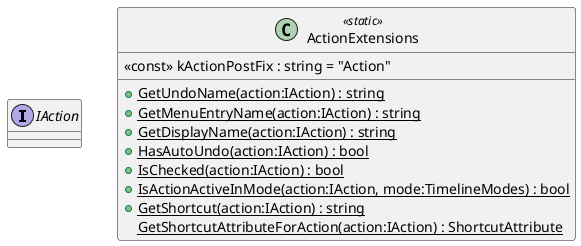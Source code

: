 @startuml
interface IAction {
}
class ActionExtensions <<static>> {
    <<const>> kActionPostFix : string = "Action"
    + {static} GetUndoName(action:IAction) : string
    + {static} GetMenuEntryName(action:IAction) : string
    + {static} GetDisplayName(action:IAction) : string
    + {static} HasAutoUndo(action:IAction) : bool
    + {static} IsChecked(action:IAction) : bool
    + {static} IsActionActiveInMode(action:IAction, mode:TimelineModes) : bool
    + {static} GetShortcut(action:IAction) : string
    {static} GetShortcutAttributeForAction(action:IAction) : ShortcutAttribute
}
@enduml
